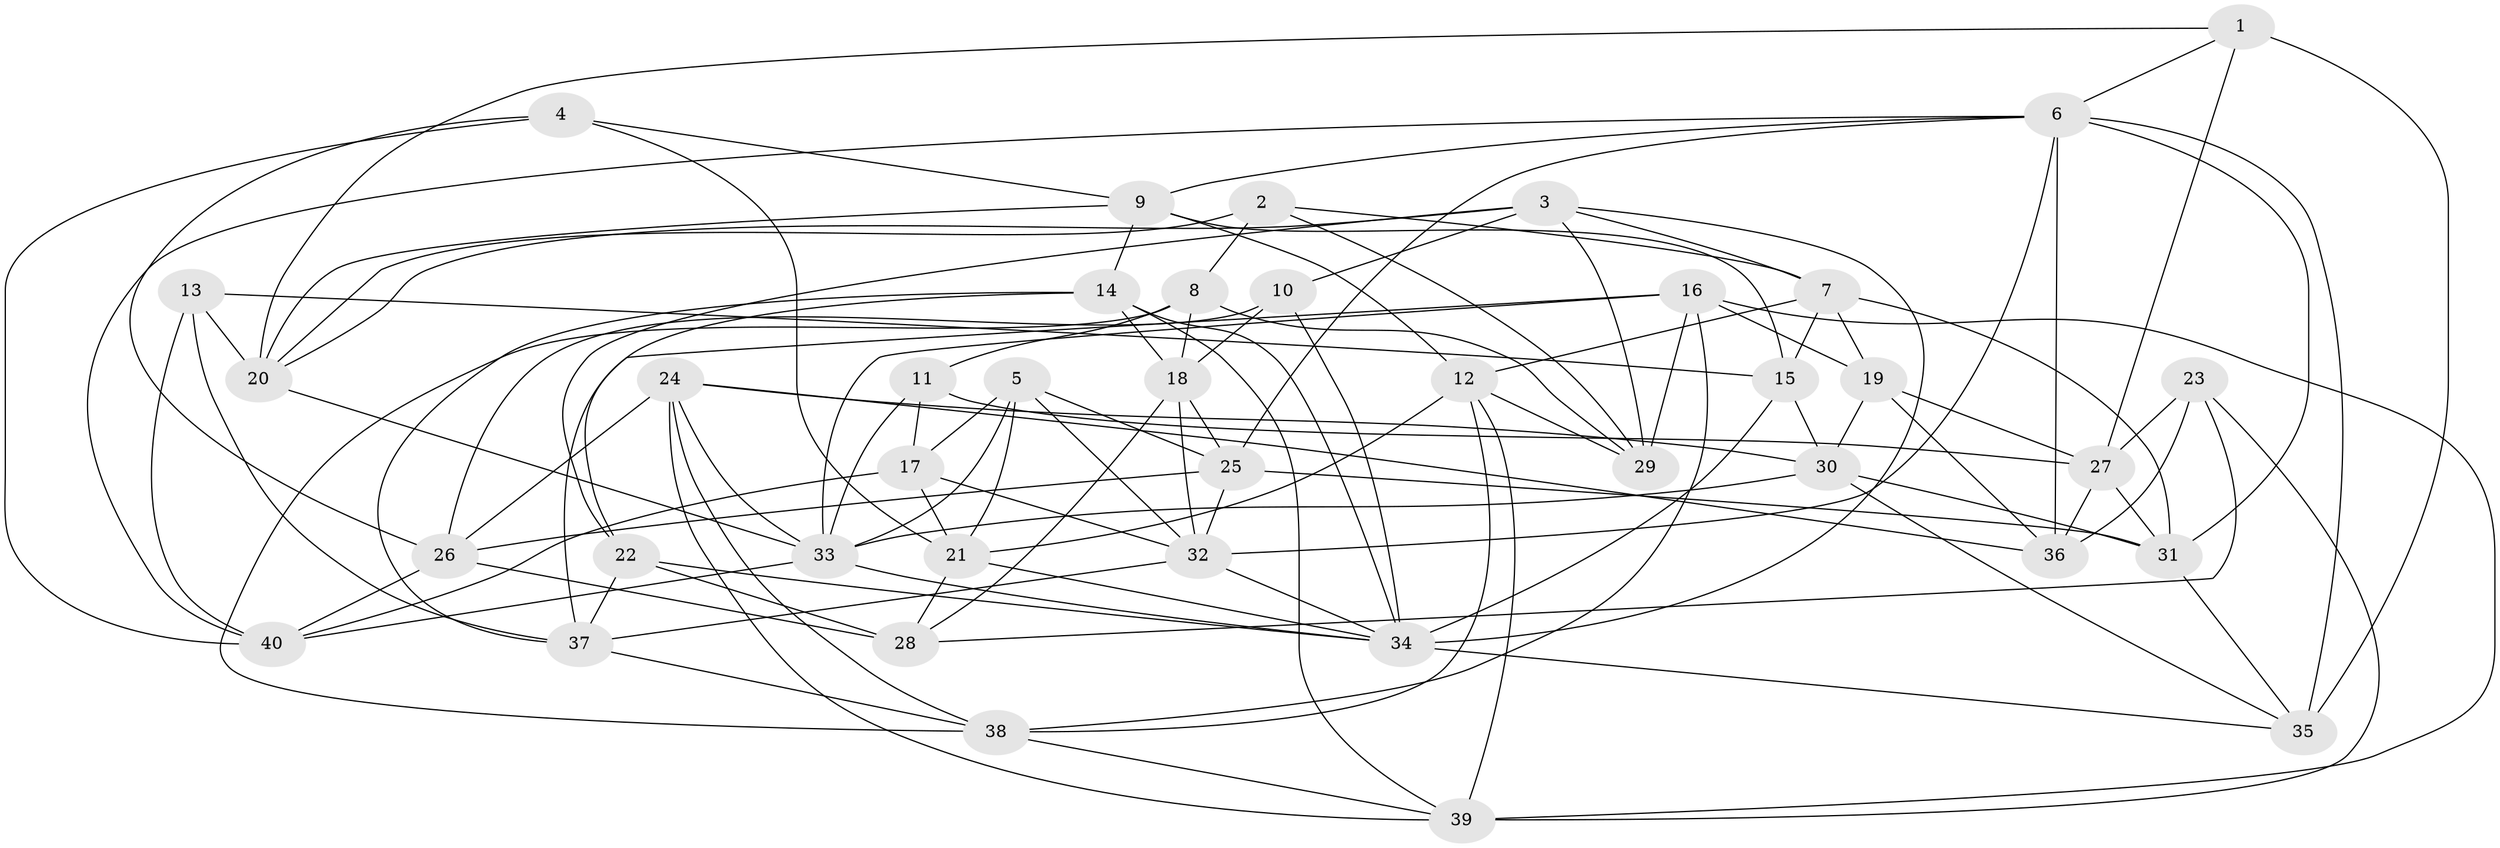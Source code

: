 // original degree distribution, {4: 1.0}
// Generated by graph-tools (version 1.1) at 2025/26/03/09/25 03:26:49]
// undirected, 40 vertices, 112 edges
graph export_dot {
graph [start="1"]
  node [color=gray90,style=filled];
  1;
  2;
  3;
  4;
  5;
  6;
  7;
  8;
  9;
  10;
  11;
  12;
  13;
  14;
  15;
  16;
  17;
  18;
  19;
  20;
  21;
  22;
  23;
  24;
  25;
  26;
  27;
  28;
  29;
  30;
  31;
  32;
  33;
  34;
  35;
  36;
  37;
  38;
  39;
  40;
  1 -- 6 [weight=1.0];
  1 -- 20 [weight=1.0];
  1 -- 27 [weight=1.0];
  1 -- 35 [weight=1.0];
  2 -- 7 [weight=1.0];
  2 -- 8 [weight=1.0];
  2 -- 20 [weight=1.0];
  2 -- 29 [weight=1.0];
  3 -- 7 [weight=1.0];
  3 -- 10 [weight=1.0];
  3 -- 20 [weight=1.0];
  3 -- 22 [weight=1.0];
  3 -- 29 [weight=1.0];
  3 -- 34 [weight=1.0];
  4 -- 9 [weight=1.0];
  4 -- 21 [weight=1.0];
  4 -- 26 [weight=1.0];
  4 -- 40 [weight=1.0];
  5 -- 17 [weight=2.0];
  5 -- 21 [weight=1.0];
  5 -- 25 [weight=1.0];
  5 -- 32 [weight=1.0];
  5 -- 33 [weight=1.0];
  6 -- 9 [weight=1.0];
  6 -- 25 [weight=1.0];
  6 -- 31 [weight=1.0];
  6 -- 32 [weight=2.0];
  6 -- 35 [weight=2.0];
  6 -- 36 [weight=1.0];
  6 -- 40 [weight=1.0];
  7 -- 12 [weight=1.0];
  7 -- 15 [weight=1.0];
  7 -- 19 [weight=1.0];
  7 -- 31 [weight=1.0];
  8 -- 11 [weight=1.0];
  8 -- 18 [weight=1.0];
  8 -- 29 [weight=2.0];
  8 -- 38 [weight=1.0];
  9 -- 12 [weight=1.0];
  9 -- 14 [weight=1.0];
  9 -- 15 [weight=1.0];
  9 -- 20 [weight=1.0];
  10 -- 18 [weight=1.0];
  10 -- 26 [weight=1.0];
  10 -- 34 [weight=1.0];
  11 -- 17 [weight=1.0];
  11 -- 27 [weight=1.0];
  11 -- 33 [weight=1.0];
  12 -- 21 [weight=1.0];
  12 -- 29 [weight=1.0];
  12 -- 38 [weight=1.0];
  12 -- 39 [weight=1.0];
  13 -- 15 [weight=1.0];
  13 -- 20 [weight=1.0];
  13 -- 37 [weight=1.0];
  13 -- 40 [weight=1.0];
  14 -- 18 [weight=1.0];
  14 -- 22 [weight=1.0];
  14 -- 34 [weight=1.0];
  14 -- 37 [weight=1.0];
  14 -- 39 [weight=1.0];
  15 -- 30 [weight=1.0];
  15 -- 34 [weight=2.0];
  16 -- 19 [weight=1.0];
  16 -- 29 [weight=1.0];
  16 -- 33 [weight=1.0];
  16 -- 37 [weight=1.0];
  16 -- 38 [weight=1.0];
  16 -- 39 [weight=1.0];
  17 -- 21 [weight=1.0];
  17 -- 32 [weight=1.0];
  17 -- 40 [weight=1.0];
  18 -- 25 [weight=1.0];
  18 -- 28 [weight=1.0];
  18 -- 32 [weight=1.0];
  19 -- 27 [weight=1.0];
  19 -- 30 [weight=1.0];
  19 -- 36 [weight=2.0];
  20 -- 33 [weight=1.0];
  21 -- 28 [weight=1.0];
  21 -- 34 [weight=1.0];
  22 -- 28 [weight=2.0];
  22 -- 34 [weight=1.0];
  22 -- 37 [weight=1.0];
  23 -- 27 [weight=1.0];
  23 -- 28 [weight=1.0];
  23 -- 36 [weight=1.0];
  23 -- 39 [weight=1.0];
  24 -- 26 [weight=1.0];
  24 -- 30 [weight=1.0];
  24 -- 33 [weight=1.0];
  24 -- 36 [weight=1.0];
  24 -- 38 [weight=1.0];
  24 -- 39 [weight=1.0];
  25 -- 26 [weight=1.0];
  25 -- 31 [weight=1.0];
  25 -- 32 [weight=1.0];
  26 -- 28 [weight=1.0];
  26 -- 40 [weight=1.0];
  27 -- 31 [weight=1.0];
  27 -- 36 [weight=1.0];
  30 -- 31 [weight=1.0];
  30 -- 33 [weight=1.0];
  30 -- 35 [weight=1.0];
  31 -- 35 [weight=1.0];
  32 -- 34 [weight=1.0];
  32 -- 37 [weight=1.0];
  33 -- 34 [weight=1.0];
  33 -- 40 [weight=1.0];
  34 -- 35 [weight=1.0];
  37 -- 38 [weight=1.0];
  38 -- 39 [weight=1.0];
}
